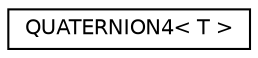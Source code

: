 digraph "Graphical Class Hierarchy"
{
  edge [fontname="Helvetica",fontsize="10",labelfontname="Helvetica",labelfontsize="10"];
  node [fontname="Helvetica",fontsize="10",shape=record];
  rankdir="LR";
  Node1 [label="QUATERNION4\< T \>",height=0.2,width=0.4,color="black", fillcolor="white", style="filled",URL="$class_q_u_a_t_e_r_n_i_o_n4.html"];
}
